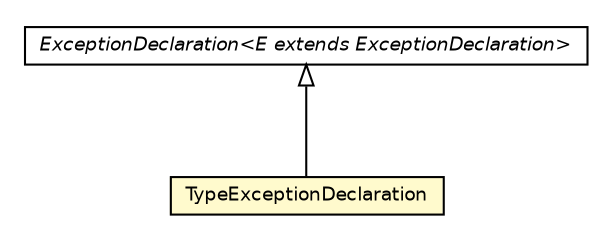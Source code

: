 #!/usr/local/bin/dot
#
# Class diagram 
# Generated by UMLGraph version 5.2 (http://www.umlgraph.org/)
#

digraph G {
	edge [fontname="Helvetica",fontsize=10,labelfontname="Helvetica",labelfontsize=10];
	node [fontname="Helvetica",fontsize=10,shape=plaintext];
	nodesep=0.25;
	ranksep=0.5;
	// chameleon.core.method.exception.TypeExceptionDeclaration
	c14426 [label=<<table title="chameleon.core.method.exception.TypeExceptionDeclaration" border="0" cellborder="1" cellspacing="0" cellpadding="2" port="p" bgcolor="lemonChiffon" href="./TypeExceptionDeclaration.html">
		<tr><td><table border="0" cellspacing="0" cellpadding="1">
<tr><td align="center" balign="center"> TypeExceptionDeclaration </td></tr>
		</table></td></tr>
		</table>>, fontname="Helvetica", fontcolor="black", fontsize=9.0];
	// chameleon.core.method.exception.ExceptionDeclaration<E extends chameleon.core.method.exception.ExceptionDeclaration>
	c14428 [label=<<table title="chameleon.core.method.exception.ExceptionDeclaration" border="0" cellborder="1" cellspacing="0" cellpadding="2" port="p" href="./ExceptionDeclaration.html">
		<tr><td><table border="0" cellspacing="0" cellpadding="1">
<tr><td align="center" balign="center"><font face="Helvetica-Oblique"> ExceptionDeclaration&lt;E extends ExceptionDeclaration&gt; </font></td></tr>
		</table></td></tr>
		</table>>, fontname="Helvetica", fontcolor="black", fontsize=9.0];
	//chameleon.core.method.exception.TypeExceptionDeclaration extends chameleon.core.method.exception.ExceptionDeclaration<chameleon.core.method.exception.TypeExceptionDeclaration>
	c14428:p -> c14426:p [dir=back,arrowtail=empty];
}

